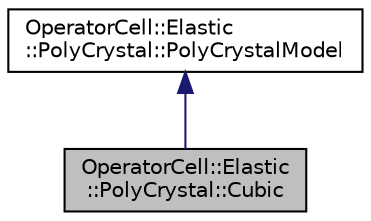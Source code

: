 digraph "OperatorCell::Elastic::PolyCrystal::Cubic"
{
  edge [fontname="Helvetica",fontsize="10",labelfontname="Helvetica",labelfontsize="10"];
  node [fontname="Helvetica",fontsize="10",shape=record];
  Node1 [label="OperatorCell::Elastic\l::PolyCrystal::Cubic",height=0.2,width=0.4,color="black", fillcolor="grey75", style="filled", fontcolor="black"];
  Node2 -> Node1 [dir="back",color="midnightblue",fontsize="10",style="solid",fontname="Helvetica"];
  Node2 [label="OperatorCell::Elastic\l::PolyCrystal::PolyCrystalModel",height=0.2,width=0.4,color="black", fillcolor="white", style="filled",URL="$classOperatorCell_1_1Elastic_1_1PolyCrystal_1_1PolyCrystalModel.html"];
}
